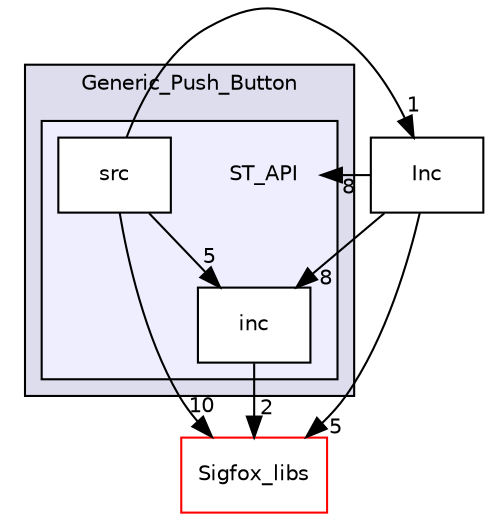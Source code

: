digraph "C:/Users/hendrick.goncalves/Documents/GenericPushButton_Doxygne/Generic_Push_Button/ST_API" {
  compound=true
  node [ fontsize="10", fontname="Helvetica"];
  edge [ labelfontsize="10", labelfontname="Helvetica"];
  subgraph clusterdir_c4664f4905216d5c1bd13ea71b080eff {
    graph [ bgcolor="#ddddee", pencolor="black", label="Generic_Push_Button" fontname="Helvetica", fontsize="10", URL="dir_c4664f4905216d5c1bd13ea71b080eff.html"]
  subgraph clusterdir_21ada2b64b77fd55dcba91e56747eb15 {
    graph [ bgcolor="#eeeeff", pencolor="black", label="" URL="dir_21ada2b64b77fd55dcba91e56747eb15.html"];
    dir_21ada2b64b77fd55dcba91e56747eb15 [shape=plaintext label="ST_API"];
    dir_86f481e7c7e3352fbdbbb0525c92e8e6 [shape=box label="inc" color="black" fillcolor="white" style="filled" URL="dir_86f481e7c7e3352fbdbbb0525c92e8e6.html"];
    dir_60a1b929f502186bc4a893a270963952 [shape=box label="src" color="black" fillcolor="white" style="filled" URL="dir_60a1b929f502186bc4a893a270963952.html"];
  }
  }
  dir_ffee91cc668c9e471950db577f2ca9ad [shape=box label="Inc" URL="dir_ffee91cc668c9e471950db577f2ca9ad.html"];
  dir_18f15354633d1b1c03a46d83828bf022 [shape=box label="Sigfox_libs" fillcolor="white" style="filled" color="red" URL="dir_18f15354633d1b1c03a46d83828bf022.html"];
  dir_86f481e7c7e3352fbdbbb0525c92e8e6->dir_18f15354633d1b1c03a46d83828bf022 [headlabel="2", labeldistance=1.5 headhref="dir_000021_000017.html"];
  dir_ffee91cc668c9e471950db577f2ca9ad->dir_86f481e7c7e3352fbdbbb0525c92e8e6 [headlabel="8", labeldistance=1.5 headhref="dir_000016_000021.html"];
  dir_ffee91cc668c9e471950db577f2ca9ad->dir_18f15354633d1b1c03a46d83828bf022 [headlabel="5", labeldistance=1.5 headhref="dir_000016_000017.html"];
  dir_ffee91cc668c9e471950db577f2ca9ad->dir_21ada2b64b77fd55dcba91e56747eb15 [headlabel="8", labeldistance=1.5 headhref="dir_000016_000020.html"];
  dir_60a1b929f502186bc4a893a270963952->dir_86f481e7c7e3352fbdbbb0525c92e8e6 [headlabel="5", labeldistance=1.5 headhref="dir_000022_000021.html"];
  dir_60a1b929f502186bc4a893a270963952->dir_ffee91cc668c9e471950db577f2ca9ad [headlabel="1", labeldistance=1.5 headhref="dir_000022_000016.html"];
  dir_60a1b929f502186bc4a893a270963952->dir_18f15354633d1b1c03a46d83828bf022 [headlabel="10", labeldistance=1.5 headhref="dir_000022_000017.html"];
}
